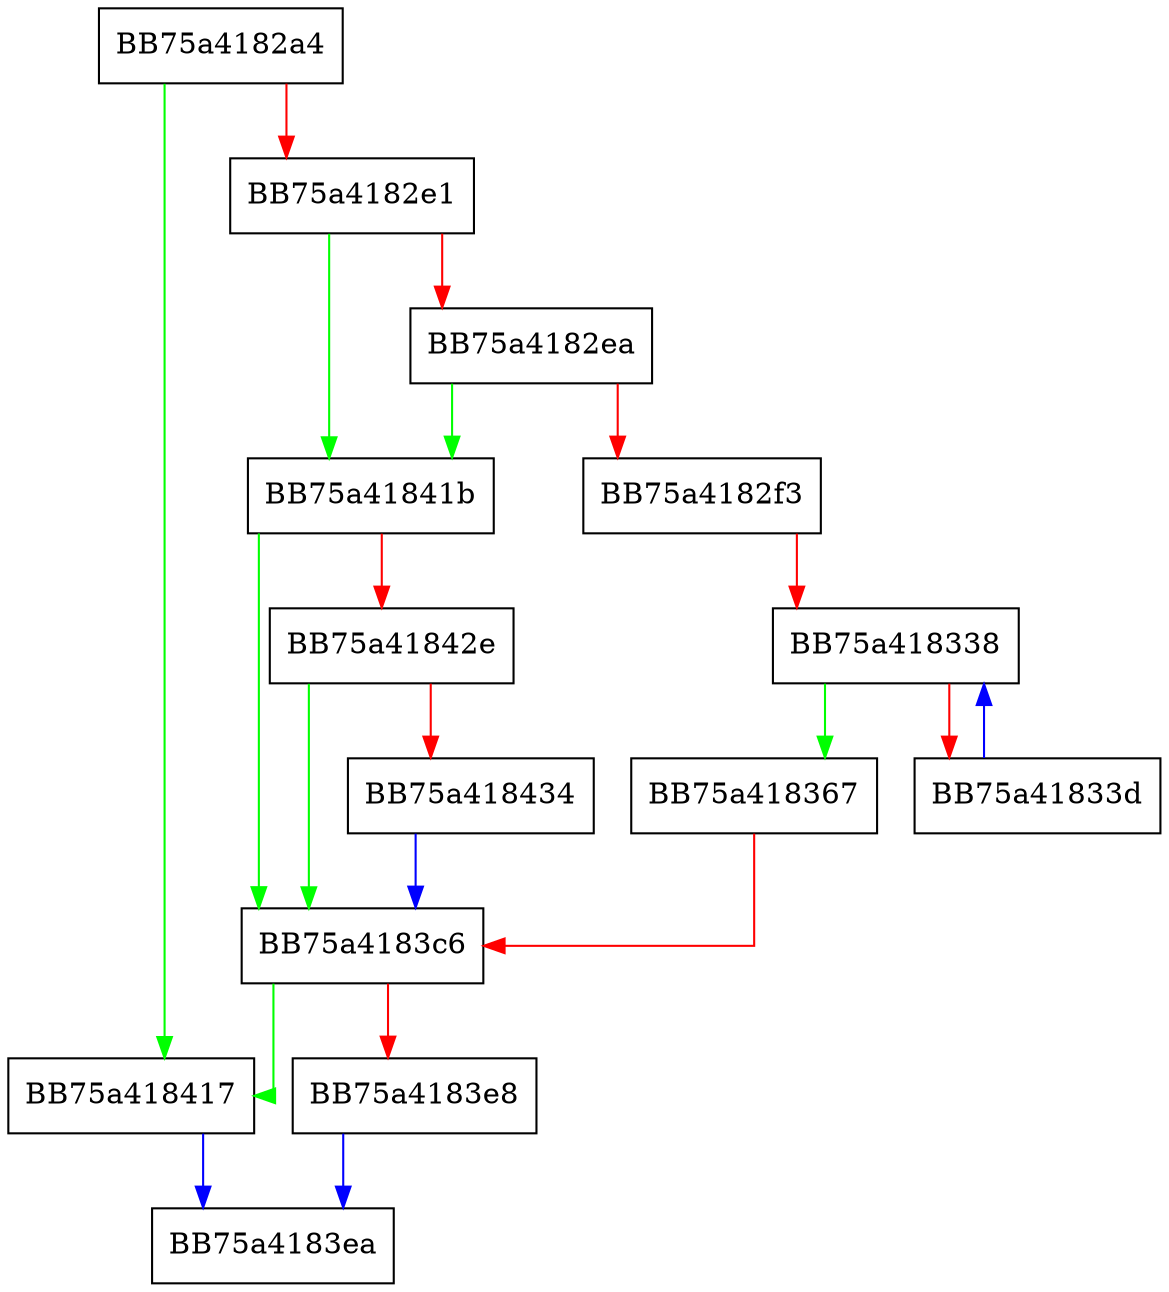 digraph CacheSupression {
  node [shape="box"];
  graph [splines=ortho];
  BB75a4182a4 -> BB75a418417 [color="green"];
  BB75a4182a4 -> BB75a4182e1 [color="red"];
  BB75a4182e1 -> BB75a41841b [color="green"];
  BB75a4182e1 -> BB75a4182ea [color="red"];
  BB75a4182ea -> BB75a41841b [color="green"];
  BB75a4182ea -> BB75a4182f3 [color="red"];
  BB75a4182f3 -> BB75a418338 [color="red"];
  BB75a418338 -> BB75a418367 [color="green"];
  BB75a418338 -> BB75a41833d [color="red"];
  BB75a41833d -> BB75a418338 [color="blue"];
  BB75a418367 -> BB75a4183c6 [color="red"];
  BB75a4183c6 -> BB75a418417 [color="green"];
  BB75a4183c6 -> BB75a4183e8 [color="red"];
  BB75a4183e8 -> BB75a4183ea [color="blue"];
  BB75a418417 -> BB75a4183ea [color="blue"];
  BB75a41841b -> BB75a4183c6 [color="green"];
  BB75a41841b -> BB75a41842e [color="red"];
  BB75a41842e -> BB75a4183c6 [color="green"];
  BB75a41842e -> BB75a418434 [color="red"];
  BB75a418434 -> BB75a4183c6 [color="blue"];
}